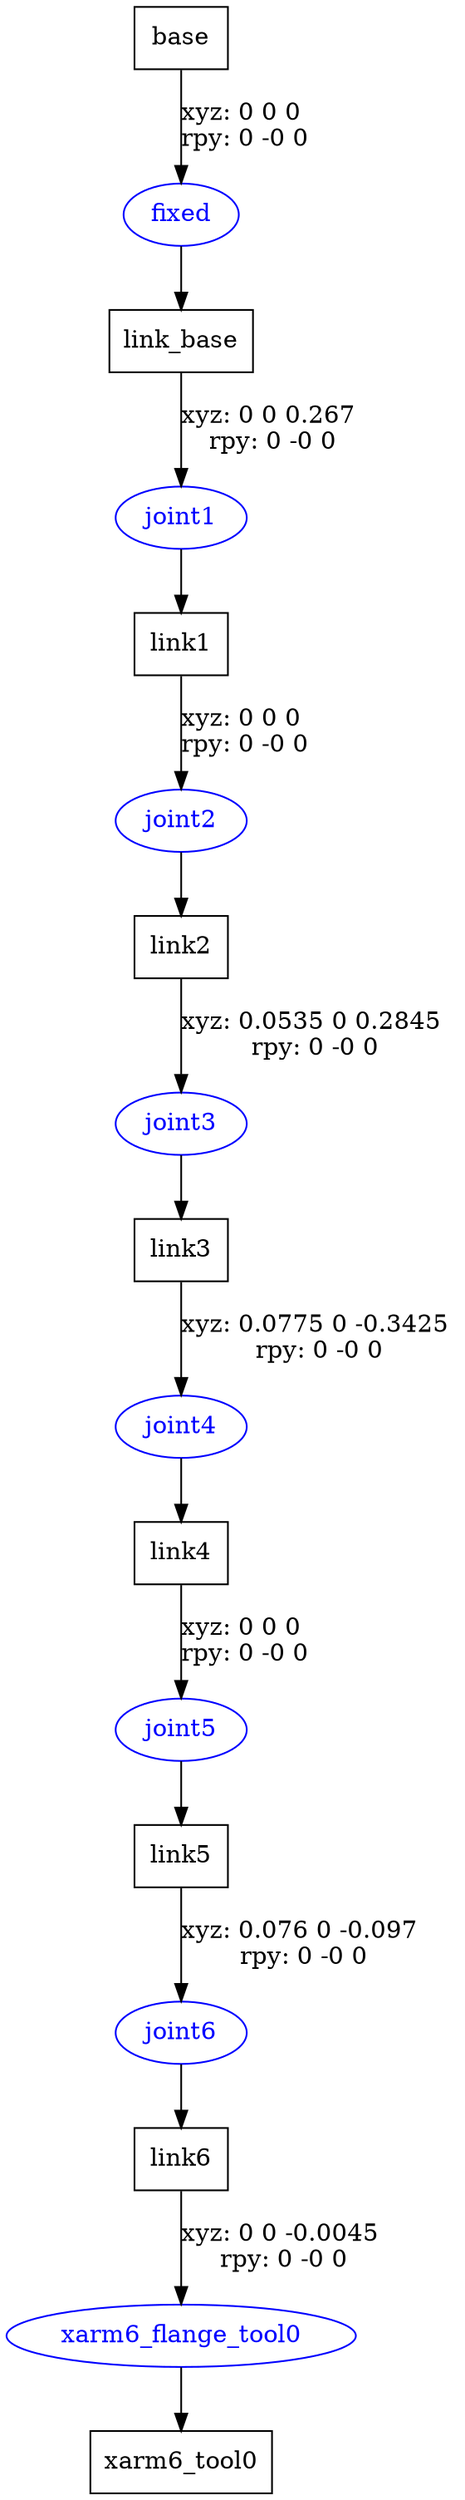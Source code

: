 digraph G {
node [shape=box];
"base" [label="base"];
"link_base" [label="link_base"];
"link1" [label="link1"];
"link2" [label="link2"];
"link3" [label="link3"];
"link4" [label="link4"];
"link5" [label="link5"];
"link6" [label="link6"];
"xarm6_tool0" [label="xarm6_tool0"];
node [shape=ellipse, color=blue, fontcolor=blue];
"base" -> "fixed" [label="xyz: 0 0 0 \nrpy: 0 -0 0"]
"fixed" -> "link_base"
"link_base" -> "joint1" [label="xyz: 0 0 0.267 \nrpy: 0 -0 0"]
"joint1" -> "link1"
"link1" -> "joint2" [label="xyz: 0 0 0 \nrpy: 0 -0 0"]
"joint2" -> "link2"
"link2" -> "joint3" [label="xyz: 0.0535 0 0.2845 \nrpy: 0 -0 0"]
"joint3" -> "link3"
"link3" -> "joint4" [label="xyz: 0.0775 0 -0.3425 \nrpy: 0 -0 0"]
"joint4" -> "link4"
"link4" -> "joint5" [label="xyz: 0 0 0 \nrpy: 0 -0 0"]
"joint5" -> "link5"
"link5" -> "joint6" [label="xyz: 0.076 0 -0.097 \nrpy: 0 -0 0"]
"joint6" -> "link6"
"link6" -> "xarm6_flange_tool0" [label="xyz: 0 0 -0.0045 \nrpy: 0 -0 0"]
"xarm6_flange_tool0" -> "xarm6_tool0"
}
